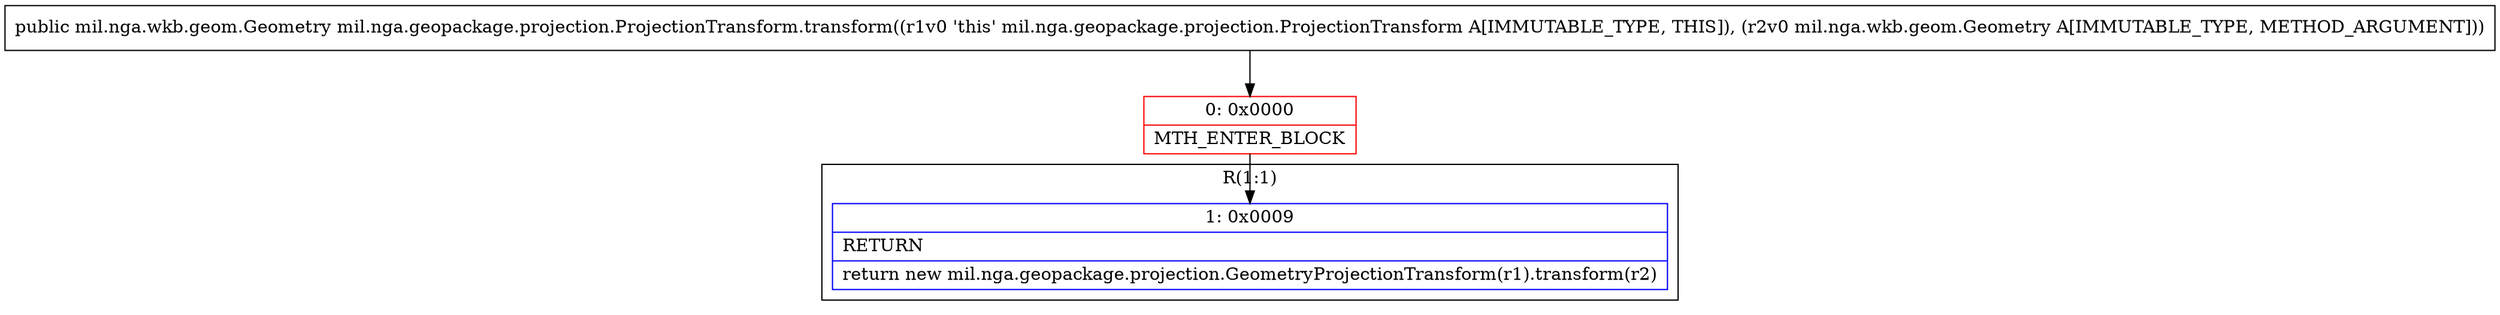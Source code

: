 digraph "CFG formil.nga.geopackage.projection.ProjectionTransform.transform(Lmil\/nga\/wkb\/geom\/Geometry;)Lmil\/nga\/wkb\/geom\/Geometry;" {
subgraph cluster_Region_1547618137 {
label = "R(1:1)";
node [shape=record,color=blue];
Node_1 [shape=record,label="{1\:\ 0x0009|RETURN\l|return new mil.nga.geopackage.projection.GeometryProjectionTransform(r1).transform(r2)\l}"];
}
Node_0 [shape=record,color=red,label="{0\:\ 0x0000|MTH_ENTER_BLOCK\l}"];
MethodNode[shape=record,label="{public mil.nga.wkb.geom.Geometry mil.nga.geopackage.projection.ProjectionTransform.transform((r1v0 'this' mil.nga.geopackage.projection.ProjectionTransform A[IMMUTABLE_TYPE, THIS]), (r2v0 mil.nga.wkb.geom.Geometry A[IMMUTABLE_TYPE, METHOD_ARGUMENT])) }"];
MethodNode -> Node_0;
Node_0 -> Node_1;
}

